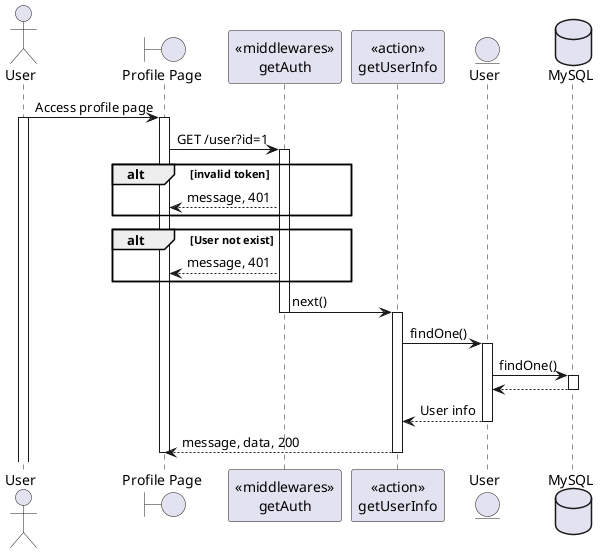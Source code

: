 @startuml
actor User
boundary "Profile Page" as Client
participant "<<middlewares>>\ngetAuth" as mid1
participant "<<action>>\ngetUserInfo" as Controller
entity "User" as Model
database "MySQL" as DB

User -> Client:Access profile page
activate User
activate Client
Client -> mid1: GET /user?id=1
activate mid1
alt invalid token
    mid1 --> Client: message, 401
end
alt User not exist
    mid1 --> Client: message, 401
end
mid1 -> Controller: next()
deactivate mid1
activate Controller
Controller -> Model: findOne()
activate Model
Model -> DB: findOne()
activate DB
DB --> Model
deactivate DB
Model --> Controller: User info
deactivate Model

Controller --> Client: message, data, 200
deactivate Controller







deactivate Client

@enduml

